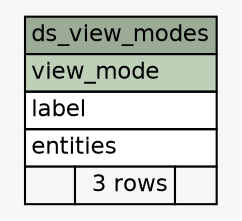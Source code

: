 // dot 2.30.1 on Mac OS X 10.8.3
// SchemaSpy rev 590
digraph "ds_view_modes" {
  graph [
    rankdir="RL"
    bgcolor="#f7f7f7"
    nodesep="0.18"
    ranksep="0.46"
    fontname="Helvetica"
    fontsize="11"
  ];
  node [
    fontname="Helvetica"
    fontsize="11"
    shape="plaintext"
  ];
  edge [
    arrowsize="0.8"
  ];
  "ds_view_modes" [
    label=<
    <TABLE BORDER="0" CELLBORDER="1" CELLSPACING="0" BGCOLOR="#ffffff">
      <TR><TD COLSPAN="3" BGCOLOR="#9bab96" ALIGN="CENTER">ds_view_modes</TD></TR>
      <TR><TD PORT="view_mode" COLSPAN="3" BGCOLOR="#bed1b8" ALIGN="LEFT">view_mode</TD></TR>
      <TR><TD PORT="label" COLSPAN="3" ALIGN="LEFT">label</TD></TR>
      <TR><TD PORT="entities" COLSPAN="3" ALIGN="LEFT">entities</TD></TR>
      <TR><TD ALIGN="LEFT" BGCOLOR="#f7f7f7">  </TD><TD ALIGN="RIGHT" BGCOLOR="#f7f7f7">3 rows</TD><TD ALIGN="RIGHT" BGCOLOR="#f7f7f7">  </TD></TR>
    </TABLE>>
    URL="tables/ds_view_modes.html"
    tooltip="ds_view_modes"
  ];
}
